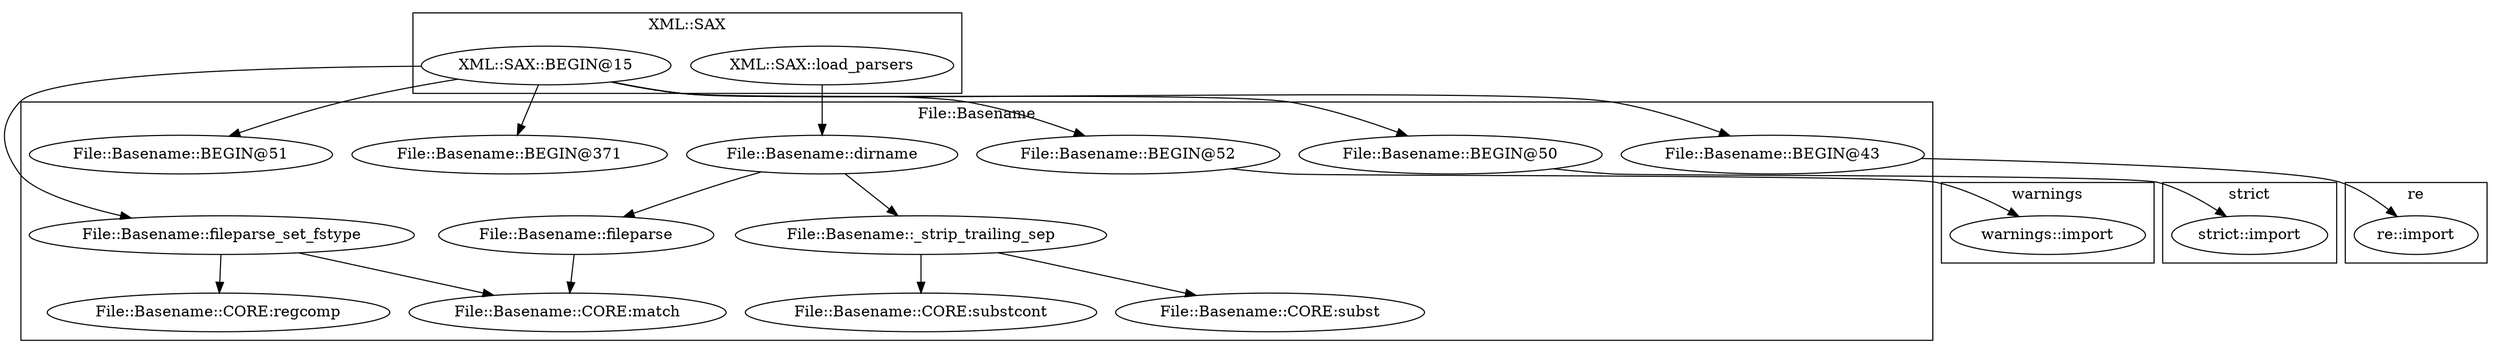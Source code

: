 digraph {
graph [overlap=false]
subgraph cluster_warnings {
	label="warnings";
	"warnings::import";
}
subgraph cluster_re {
	label="re";
	"re::import";
}
subgraph cluster_XML_SAX {
	label="XML::SAX";
	"XML::SAX::load_parsers";
	"XML::SAX::BEGIN@15";
}
subgraph cluster_strict {
	label="strict";
	"strict::import";
}
subgraph cluster_File_Basename {
	label="File::Basename";
	"File::Basename::BEGIN@52";
	"File::Basename::BEGIN@371";
	"File::Basename::BEGIN@50";
	"File::Basename::dirname";
	"File::Basename::CORE:substcont";
	"File::Basename::fileparse_set_fstype";
	"File::Basename::CORE:subst";
	"File::Basename::fileparse";
	"File::Basename::_strip_trailing_sep";
	"File::Basename::CORE:regcomp";
	"File::Basename::BEGIN@43";
	"File::Basename::CORE:match";
	"File::Basename::BEGIN@51";
}
"File::Basename::dirname" -> "File::Basename::fileparse";
"XML::SAX::BEGIN@15" -> "File::Basename::BEGIN@51";
"XML::SAX::BEGIN@15" -> "File::Basename::BEGIN@371";
"XML::SAX::BEGIN@15" -> "File::Basename::BEGIN@50";
"File::Basename::_strip_trailing_sep" -> "File::Basename::CORE:subst";
"File::Basename::dirname" -> "File::Basename::_strip_trailing_sep";
"File::Basename::fileparse_set_fstype" -> "File::Basename::CORE:regcomp";
"File::Basename::fileparse" -> "File::Basename::CORE:match";
"File::Basename::fileparse_set_fstype" -> "File::Basename::CORE:match";
"XML::SAX::BEGIN@15" -> "File::Basename::BEGIN@52";
"File::Basename::_strip_trailing_sep" -> "File::Basename::CORE:substcont";
"XML::SAX::load_parsers" -> "File::Basename::dirname";
"XML::SAX::BEGIN@15" -> "File::Basename::fileparse_set_fstype";
"XML::SAX::BEGIN@15" -> "File::Basename::BEGIN@43";
"File::Basename::BEGIN@52" -> "warnings::import";
"File::Basename::BEGIN@43" -> "re::import";
"File::Basename::BEGIN@50" -> "strict::import";
}
